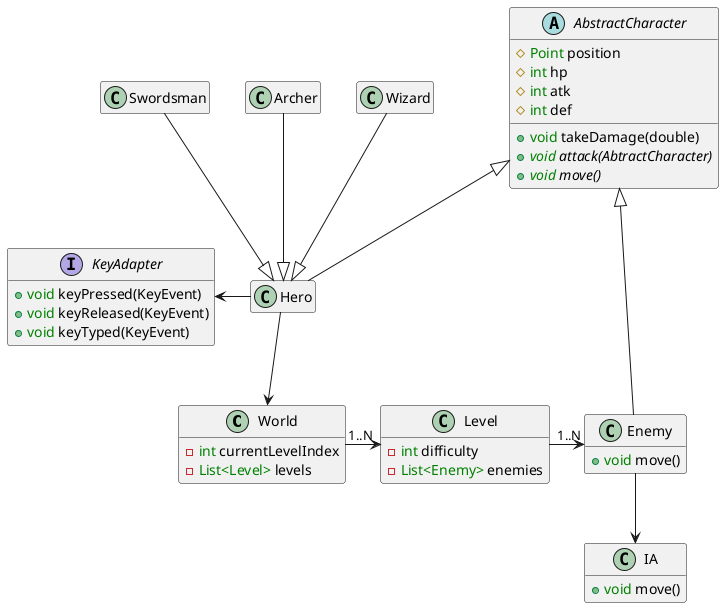 @startuml Diagramme de classes

hide empty members
hide empty methods

' Functions definition
    !function $member($type, $name)
    !return "<color:green>" + $type + "</color> " + $name
    !endfunction

    !function $list($type, $name)
    !return $member("List<" + $type + ">", $name)
    !endfunction

    !function $int($name)
    !return $member(int, $name)
    !endfunction

    !function $void($name)
    !return $member(void, $name)
    !endfunction

' End functions definition

' Classes definitions

    class "World" as w {
        -$int(currentLevelIndex)
        -$list(Level, levels)
    }

    abstract "AbstractCharacter" as ac {
        #$member(Point, position)
        #$int(hp)
        #$int(atk)
        #$int(def)
        +$void("takeDamage(double)")
        +{abstract} $void("attack(AbtractCharacter)")
        +{abstract} $void("move()")
    }

    class "Hero" as h {

    }

    interface "KeyAdapter" as ka {
        +$void("keyPressed(KeyEvent)")
        +$void("keyReleased(KeyEvent)")
        +$void("keyTyped(KeyEvent)")

    }

    class "Swordsman" as sm {

    }

    class "Archer" as cra {

    }

    class "Wizard" as wiz {

    }

    class "Enemy" as e {
        +$void("move()")

    }

    class "IA" as ia {
        +$void("move()")
    }

    class "Level" as l {
        -$int(difficulty)
        -$list(Enemy, enemies)
    }
' End of Classes definitions

' Links

    h -up-|> ac
    h -down-> w
    h -left-> ka

    e -up-|> ac
    e --> ia

    sm --|> h

    cra --|> h

    wiz --|> h

    w "1..N" -right-> l

    l "1..N" -right-> e

' End of Links

@enduml